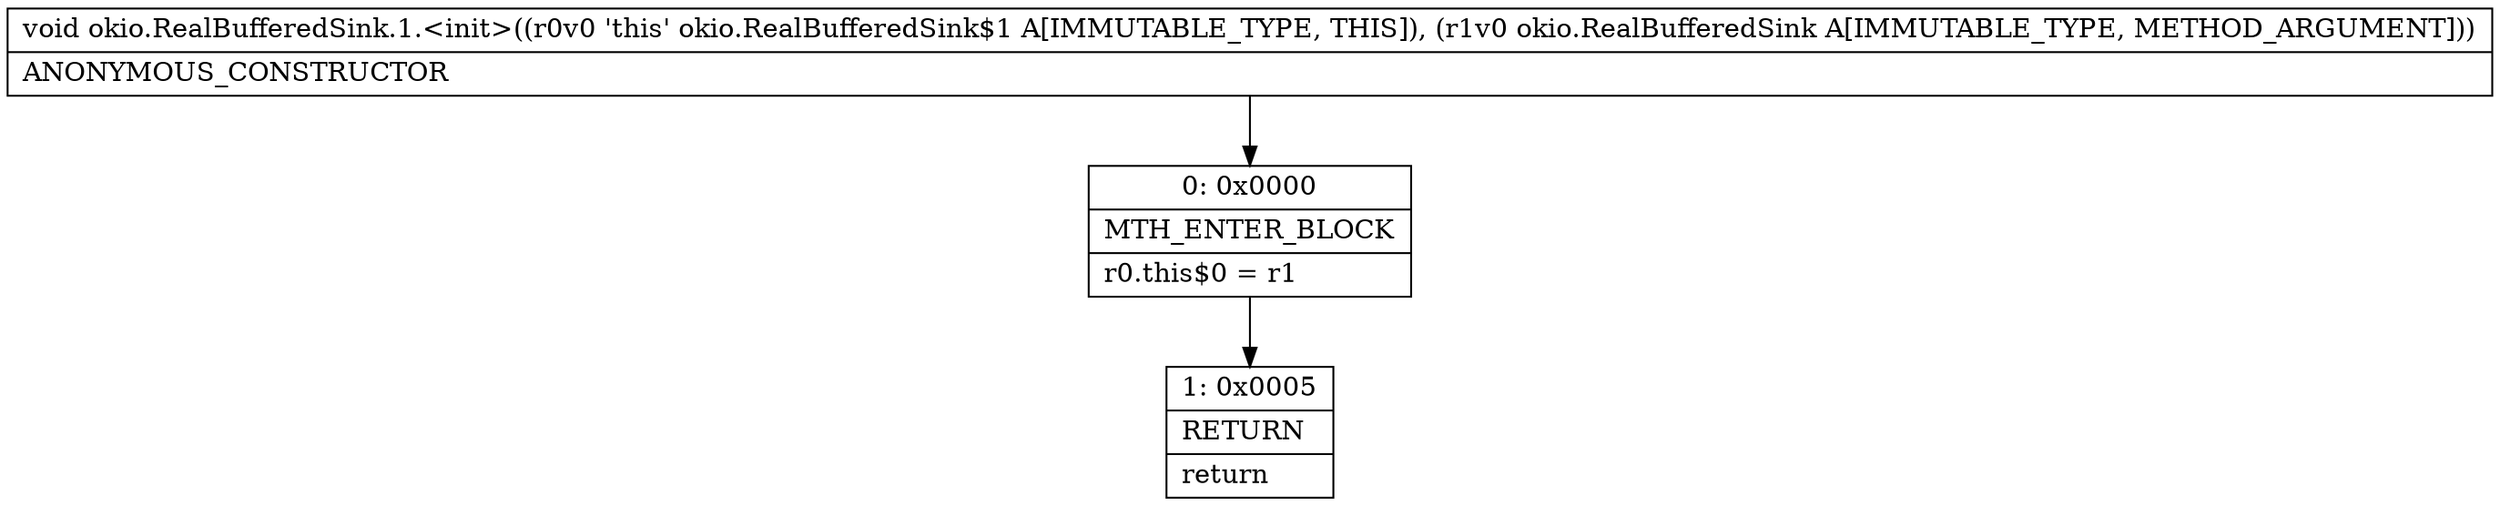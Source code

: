 digraph "CFG forokio.RealBufferedSink.1.\<init\>(Lokio\/RealBufferedSink;)V" {
Node_0 [shape=record,label="{0\:\ 0x0000|MTH_ENTER_BLOCK\l|r0.this$0 = r1\l}"];
Node_1 [shape=record,label="{1\:\ 0x0005|RETURN\l|return\l}"];
MethodNode[shape=record,label="{void okio.RealBufferedSink.1.\<init\>((r0v0 'this' okio.RealBufferedSink$1 A[IMMUTABLE_TYPE, THIS]), (r1v0 okio.RealBufferedSink A[IMMUTABLE_TYPE, METHOD_ARGUMENT]))  | ANONYMOUS_CONSTRUCTOR\l}"];
MethodNode -> Node_0;
Node_0 -> Node_1;
}

